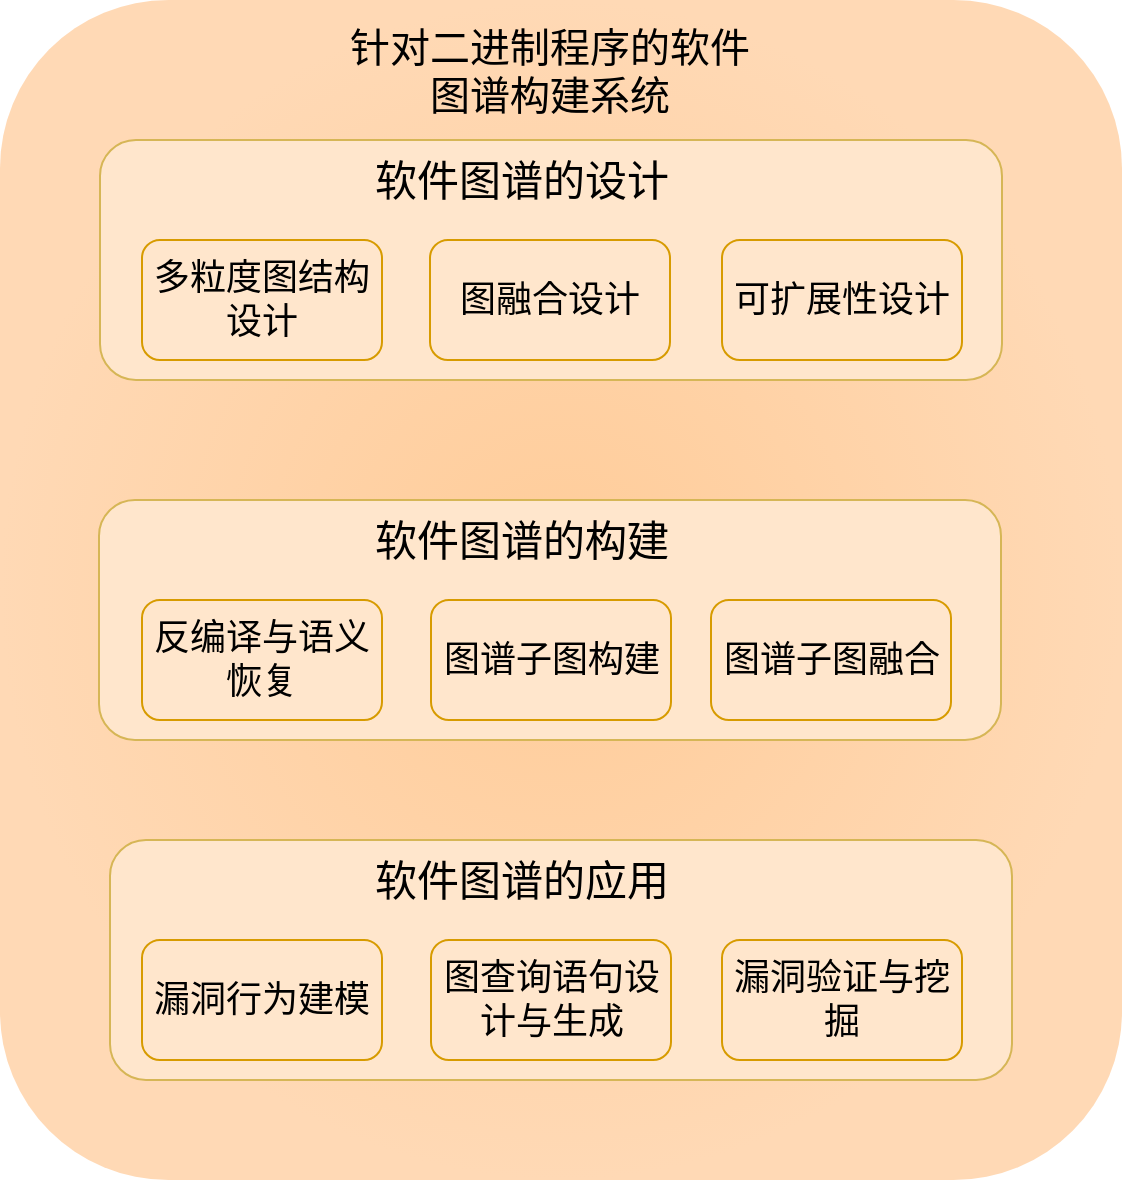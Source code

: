 <mxfile version="27.1.6">
  <diagram name="第 1 页" id="aRUqsuHfNblGnQWbQcqw">
    <mxGraphModel dx="1042" dy="562" grid="1" gridSize="10" guides="1" tooltips="1" connect="1" arrows="1" fold="1" page="1" pageScale="1" pageWidth="827" pageHeight="1169" math="0" shadow="0">
      <root>
        <mxCell id="0" />
        <mxCell id="1" parent="0" />
        <mxCell id="bg5OuG16e2F0WkgX2O0--1" value="" style="rounded=1;whiteSpace=wrap;html=1;fillColor=#FFCC99;strokeColor=none;fillStyle=solid;gradientColor=#FFD9B5;gradientDirection=radial;" parent="1" vertex="1">
          <mxGeometry x="199" y="80" width="561" height="590" as="geometry" />
        </mxCell>
        <mxCell id="bg5OuG16e2F0WkgX2O0--2" value="" style="rounded=1;whiteSpace=wrap;html=1;fillColor=#FFE6CC;strokeColor=#D6B656;" parent="1" vertex="1">
          <mxGeometry x="249" y="150" width="451" height="120" as="geometry" />
        </mxCell>
        <mxCell id="bg5OuG16e2F0WkgX2O0--5" value="&lt;font style=&quot;font-size: 20px;&quot;&gt;针对二进制程序的软件图谱构建系统&lt;/font&gt;" style="text;html=1;align=center;verticalAlign=middle;whiteSpace=wrap;rounded=0;" parent="1" vertex="1">
          <mxGeometry x="369" y="90" width="210" height="50" as="geometry" />
        </mxCell>
        <mxCell id="bS8UuNIAxfMRzgriKABz-1" value="&lt;font style=&quot;font-size: 18px;&quot;&gt;多粒度图结构设计&lt;/font&gt;" style="rounded=1;whiteSpace=wrap;html=1;fillColor=#ffe6cc;strokeColor=#d79b00;" vertex="1" parent="1">
          <mxGeometry x="270" y="200" width="120" height="60" as="geometry" />
        </mxCell>
        <mxCell id="bS8UuNIAxfMRzgriKABz-5" value="&lt;font style=&quot;font-size: 18px;&quot;&gt;图融合设计&lt;/font&gt;" style="rounded=1;whiteSpace=wrap;html=1;fillColor=#ffe6cc;strokeColor=#d79b00;" vertex="1" parent="1">
          <mxGeometry x="414" y="200" width="120" height="60" as="geometry" />
        </mxCell>
        <mxCell id="bS8UuNIAxfMRzgriKABz-6" value="&lt;font style=&quot;font-size: 18px;&quot;&gt;可扩展性设计&lt;/font&gt;" style="rounded=1;whiteSpace=wrap;html=1;fillColor=#ffe6cc;strokeColor=#d79b00;" vertex="1" parent="1">
          <mxGeometry x="560" y="200" width="120" height="60" as="geometry" />
        </mxCell>
        <mxCell id="bS8UuNIAxfMRzgriKABz-7" value="&lt;font style=&quot;font-size: 21px;&quot;&gt;软件图谱的设计&lt;/font&gt;" style="text;html=1;align=center;verticalAlign=middle;whiteSpace=wrap;rounded=0;" vertex="1" parent="1">
          <mxGeometry x="380" y="160" width="160" height="20" as="geometry" />
        </mxCell>
        <mxCell id="bS8UuNIAxfMRzgriKABz-8" value="&lt;font style=&quot;font-size: 21px;&quot;&gt;软件图谱的构建&lt;/font&gt;" style="text;html=1;align=center;verticalAlign=middle;whiteSpace=wrap;rounded=0;" vertex="1" parent="1">
          <mxGeometry x="444.5" y="340" width="160" height="20" as="geometry" />
        </mxCell>
        <mxCell id="bS8UuNIAxfMRzgriKABz-13" value="&lt;font style=&quot;font-size: 21px;&quot;&gt;软件图谱的应用&lt;/font&gt;" style="text;html=1;align=center;verticalAlign=middle;whiteSpace=wrap;rounded=0;" vertex="1" parent="1">
          <mxGeometry x="444.5" y="550" width="160" height="20" as="geometry" />
        </mxCell>
        <mxCell id="bS8UuNIAxfMRzgriKABz-17" value="" style="rounded=1;whiteSpace=wrap;html=1;fillColor=#FFE6CC;strokeColor=#D6B656;" vertex="1" parent="1">
          <mxGeometry x="248.5" y="330" width="451" height="120" as="geometry" />
        </mxCell>
        <mxCell id="bS8UuNIAxfMRzgriKABz-18" value="&lt;font style=&quot;font-size: 21px;&quot;&gt;软件图谱的构建&lt;/font&gt;" style="text;html=1;align=center;verticalAlign=middle;whiteSpace=wrap;rounded=0;" vertex="1" parent="1">
          <mxGeometry x="380" y="340" width="160" height="20" as="geometry" />
        </mxCell>
        <mxCell id="bS8UuNIAxfMRzgriKABz-19" value="&lt;font style=&quot;font-size: 18px;&quot;&gt;反编译与语义恢复&lt;/font&gt;" style="rounded=1;whiteSpace=wrap;html=1;fillColor=#ffe6cc;strokeColor=#d79b00;" vertex="1" parent="1">
          <mxGeometry x="270" y="380" width="120" height="60" as="geometry" />
        </mxCell>
        <mxCell id="bS8UuNIAxfMRzgriKABz-20" value="&lt;font style=&quot;font-size: 18px;&quot;&gt;图谱子图构建&lt;/font&gt;" style="rounded=1;whiteSpace=wrap;html=1;fillColor=#ffe6cc;strokeColor=#d79b00;" vertex="1" parent="1">
          <mxGeometry x="414.5" y="380" width="120" height="60" as="geometry" />
        </mxCell>
        <mxCell id="bS8UuNIAxfMRzgriKABz-21" value="&lt;font style=&quot;font-size: 18px;&quot;&gt;图谱子图融合&lt;/font&gt;" style="rounded=1;whiteSpace=wrap;html=1;fillColor=#ffe6cc;strokeColor=#d79b00;" vertex="1" parent="1">
          <mxGeometry x="554.5" y="380" width="120" height="60" as="geometry" />
        </mxCell>
        <mxCell id="bS8UuNIAxfMRzgriKABz-22" value="" style="rounded=1;whiteSpace=wrap;html=1;fillColor=#FFE6CC;strokeColor=#D6B656;" vertex="1" parent="1">
          <mxGeometry x="254" y="500" width="451" height="120" as="geometry" />
        </mxCell>
        <mxCell id="bS8UuNIAxfMRzgriKABz-23" value="&lt;font style=&quot;font-size: 18px;&quot;&gt;漏洞行为建模&lt;/font&gt;" style="rounded=1;whiteSpace=wrap;html=1;fillColor=#ffe6cc;strokeColor=#d79b00;" vertex="1" parent="1">
          <mxGeometry x="270" y="550" width="120" height="60" as="geometry" />
        </mxCell>
        <mxCell id="bS8UuNIAxfMRzgriKABz-24" value="&lt;font style=&quot;font-size: 18px;&quot;&gt;图查询语句设计与生成&lt;/font&gt;" style="rounded=1;whiteSpace=wrap;html=1;fillColor=#ffe6cc;strokeColor=#d79b00;" vertex="1" parent="1">
          <mxGeometry x="414.5" y="550" width="120" height="60" as="geometry" />
        </mxCell>
        <mxCell id="bS8UuNIAxfMRzgriKABz-25" value="&lt;font style=&quot;font-size: 18px;&quot;&gt;漏洞验证与挖掘&lt;/font&gt;" style="rounded=1;whiteSpace=wrap;html=1;fillColor=#ffe6cc;strokeColor=#d79b00;" vertex="1" parent="1">
          <mxGeometry x="560" y="550" width="120" height="60" as="geometry" />
        </mxCell>
        <mxCell id="bS8UuNIAxfMRzgriKABz-26" value="&lt;font style=&quot;font-size: 21px;&quot;&gt;软件图谱的应用&lt;/font&gt;" style="text;html=1;align=center;verticalAlign=middle;whiteSpace=wrap;rounded=0;" vertex="1" parent="1">
          <mxGeometry x="380" y="510" width="160" height="20" as="geometry" />
        </mxCell>
      </root>
    </mxGraphModel>
  </diagram>
</mxfile>

